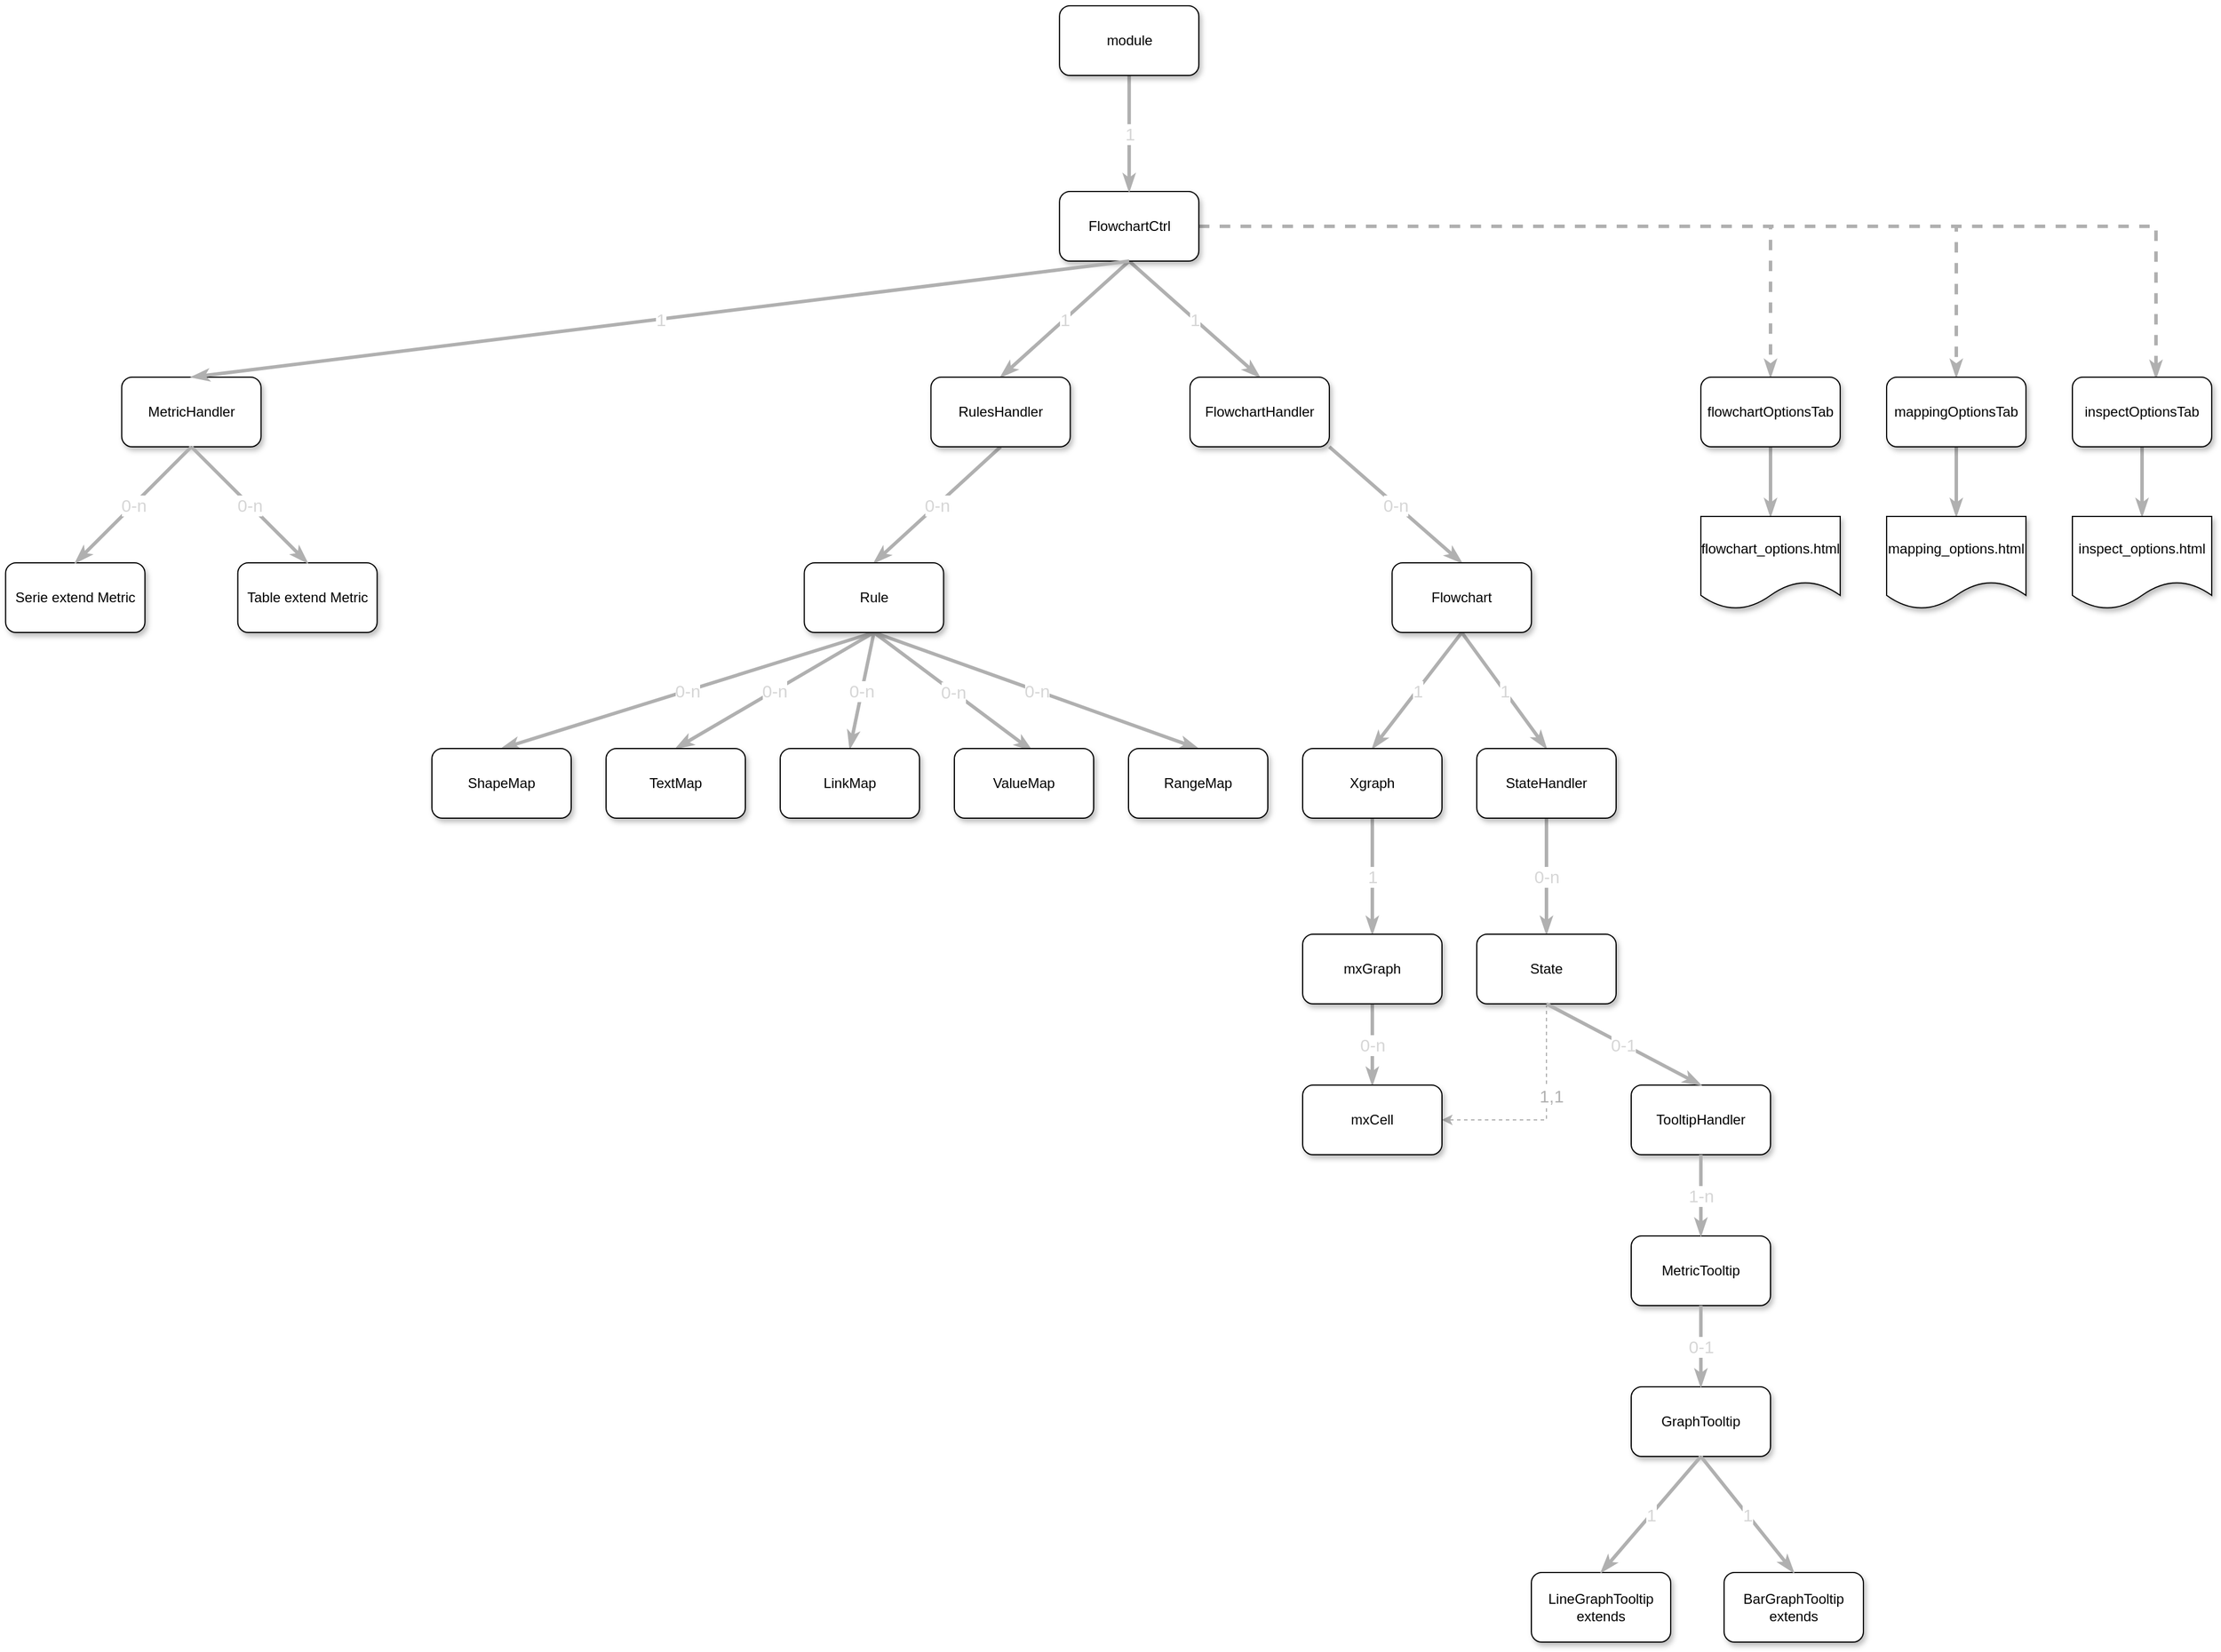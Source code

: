 <mxfile version="12.3.3" type="github" pages="1">
  <diagram id="4MEhEQG-nWIl660bmCpm" name="Page-1">
    <mxGraphModel dx="2272" dy="794" grid="1" gridSize="10" guides="1" tooltips="1" connect="1" arrows="1" fold="1" page="1" pageScale="1" pageWidth="850" pageHeight="1100" math="0" shadow="0">
      <root>
        <mxCell id="0"/>
        <mxCell id="1" parent="0"/>
        <mxCell id="bV-LscC6L0329E-6JN9a-8" value="1" style="rounded=0;orthogonalLoop=1;jettySize=auto;html=1;exitX=0.5;exitY=1;exitDx=0;exitDy=0;endArrow=classicThin;endFill=1;orthogonal=1;entryX=0.5;entryY=0;entryDx=0;entryDy=0;labelBorderColor=none;labelBackgroundColor=#ffffff;strokeColor=#B0B0B0;strokeWidth=3;fontColor=#D6D6D6;fontSize=15;shadow=0;" parent="1" source="bV-LscC6L0329E-6JN9a-1" target="bV-LscC6L0329E-6JN9a-5" edge="1">
          <mxGeometry relative="1" as="geometry"/>
        </mxCell>
        <mxCell id="bV-LscC6L0329E-6JN9a-9" value="1" style="rounded=0;orthogonalLoop=1;jettySize=auto;html=1;entryX=0.5;entryY=0;entryDx=0;entryDy=0;exitX=0.5;exitY=1;exitDx=0;exitDy=0;endArrow=classicThin;endFill=1;orthogonal=1;labelBorderColor=none;labelBackgroundColor=#ffffff;strokeColor=#B0B0B0;strokeWidth=3;fontColor=#D6D6D6;fontSize=15;shadow=0;" parent="1" source="bV-LscC6L0329E-6JN9a-1" target="bV-LscC6L0329E-6JN9a-6" edge="1">
          <mxGeometry relative="1" as="geometry"/>
        </mxCell>
        <mxCell id="bV-LscC6L0329E-6JN9a-39" style="edgeStyle=orthogonalEdgeStyle;rounded=0;orthogonalLoop=1;jettySize=auto;html=1;endArrow=classicThin;endFill=1;dashed=1;labelBorderColor=none;labelBackgroundColor=#ffffff;strokeColor=#B0B0B0;strokeWidth=3;fontColor=#D6D6D6;fontSize=15;shadow=0;" parent="1" source="bV-LscC6L0329E-6JN9a-1" target="bV-LscC6L0329E-6JN9a-38" edge="1">
          <mxGeometry relative="1" as="geometry"/>
        </mxCell>
        <mxCell id="bV-LscC6L0329E-6JN9a-42" style="edgeStyle=orthogonalEdgeStyle;rounded=0;orthogonalLoop=1;jettySize=auto;html=1;entryX=0.5;entryY=0;entryDx=0;entryDy=0;dashed=1;endArrow=classicThin;endFill=1;labelBorderColor=none;labelBackgroundColor=#ffffff;strokeColor=#B0B0B0;strokeWidth=3;fontColor=#D6D6D6;fontSize=15;shadow=0;" parent="1" source="bV-LscC6L0329E-6JN9a-1" target="bV-LscC6L0329E-6JN9a-40" edge="1">
          <mxGeometry relative="1" as="geometry"/>
        </mxCell>
        <mxCell id="bV-LscC6L0329E-6JN9a-43" style="edgeStyle=orthogonalEdgeStyle;rounded=0;orthogonalLoop=1;jettySize=auto;html=1;entryX=0.6;entryY=0.017;entryDx=0;entryDy=0;entryPerimeter=0;dashed=1;endArrow=classicThin;endFill=1;labelBorderColor=none;labelBackgroundColor=#ffffff;strokeColor=#B0B0B0;strokeWidth=3;fontColor=#D6D6D6;fontSize=15;shadow=0;" parent="1" source="bV-LscC6L0329E-6JN9a-1" target="bV-LscC6L0329E-6JN9a-41" edge="1">
          <mxGeometry relative="1" as="geometry"/>
        </mxCell>
        <mxCell id="bV-LscC6L0329E-6JN9a-1" value="FlowchartCtrl" style="rounded=1;whiteSpace=wrap;html=1;fillColor=#FFFFFF;strokeColor=#000000;labelBorderColor=none;shadow=1;gradientColor=none;" parent="1" vertex="1">
          <mxGeometry x="607.579" y="160" width="120" height="60" as="geometry"/>
        </mxCell>
        <mxCell id="bV-LscC6L0329E-6JN9a-13" value="1" style="rounded=0;orthogonalLoop=1;jettySize=auto;html=1;entryX=0.5;entryY=0;entryDx=0;entryDy=0;endArrow=classicThin;endFill=1;orthogonal=1;labelBorderColor=none;labelBackgroundColor=#ffffff;strokeColor=#B0B0B0;strokeWidth=3;fontColor=#D6D6D6;fontSize=15;shadow=0;" parent="1" source="bV-LscC6L0329E-6JN9a-2" target="bV-LscC6L0329E-6JN9a-1" edge="1">
          <mxGeometry relative="1" as="geometry"/>
        </mxCell>
        <mxCell id="bV-LscC6L0329E-6JN9a-2" value="module" style="rounded=1;whiteSpace=wrap;html=1;fillColor=#FFFFFF;strokeColor=#000000;labelBorderColor=none;shadow=1;gradientColor=none;" parent="1" vertex="1">
          <mxGeometry x="607.579" width="120" height="60" as="geometry"/>
        </mxCell>
        <mxCell id="bV-LscC6L0329E-6JN9a-10" value="0-n" style="rounded=0;orthogonalLoop=1;jettySize=auto;html=1;exitX=0.5;exitY=1;exitDx=0;exitDy=0;entryX=0.5;entryY=0;entryDx=0;entryDy=0;endArrow=classicThin;endFill=1;orthogonal=1;labelBorderColor=none;labelBackgroundColor=#ffffff;strokeColor=#B0B0B0;strokeWidth=3;fontColor=#D6D6D6;fontSize=15;shadow=0;" parent="1" source="bV-LscC6L0329E-6JN9a-5" target="bV-LscC6L0329E-6JN9a-7" edge="1">
          <mxGeometry relative="1" as="geometry"/>
        </mxCell>
        <mxCell id="bV-LscC6L0329E-6JN9a-5" value="RulesHandler" style="rounded=1;whiteSpace=wrap;html=1;fillColor=#FFFFFF;strokeColor=#000000;labelBorderColor=none;shadow=1;gradientColor=none;" parent="1" vertex="1">
          <mxGeometry x="496.829" y="320" width="120" height="60" as="geometry"/>
        </mxCell>
        <mxCell id="bV-LscC6L0329E-6JN9a-15" value="0-n" style="rounded=0;orthogonalLoop=1;jettySize=auto;html=1;entryX=0.5;entryY=0;entryDx=0;entryDy=0;endArrow=classicThin;endFill=1;orthogonal=1;labelBorderColor=none;labelBackgroundColor=#ffffff;strokeColor=#B0B0B0;strokeWidth=3;fontColor=#D6D6D6;fontSize=15;shadow=0;" parent="1" source="bV-LscC6L0329E-6JN9a-6" target="bV-LscC6L0329E-6JN9a-14" edge="1">
          <mxGeometry relative="1" as="geometry"/>
        </mxCell>
        <mxCell id="bV-LscC6L0329E-6JN9a-6" value="FlowchartHandler" style="rounded=1;whiteSpace=wrap;html=1;fillColor=#FFFFFF;strokeColor=#000000;labelBorderColor=none;shadow=1;gradientColor=none;" parent="1" vertex="1">
          <mxGeometry x="719.992" y="320" width="120" height="60" as="geometry"/>
        </mxCell>
        <mxCell id="bV-LscC6L0329E-6JN9a-20" value="0-n" style="rounded=0;orthogonalLoop=1;jettySize=auto;html=1;exitX=0.5;exitY=1;exitDx=0;exitDy=0;entryX=0.5;entryY=0;entryDx=0;entryDy=0;endArrow=classicThin;endFill=1;orthogonal=1;labelBorderColor=none;labelBackgroundColor=#ffffff;strokeColor=#B0B0B0;strokeWidth=3;fontColor=#D6D6D6;fontSize=15;shadow=0;" parent="1" source="bV-LscC6L0329E-6JN9a-7" target="bV-LscC6L0329E-6JN9a-16" edge="1">
          <mxGeometry relative="1" as="geometry"/>
        </mxCell>
        <mxCell id="bV-LscC6L0329E-6JN9a-21" value="0-n" style="rounded=0;orthogonalLoop=1;jettySize=auto;html=1;entryX=0.5;entryY=0;entryDx=0;entryDy=0;endArrow=classicThin;endFill=1;exitX=0.5;exitY=1;exitDx=0;exitDy=0;orthogonal=1;labelBorderColor=none;labelBackgroundColor=#ffffff;strokeColor=#B0B0B0;strokeWidth=3;fontColor=#D6D6D6;fontSize=15;shadow=0;" parent="1" source="bV-LscC6L0329E-6JN9a-7" target="bV-LscC6L0329E-6JN9a-17" edge="1">
          <mxGeometry relative="1" as="geometry"/>
        </mxCell>
        <mxCell id="bV-LscC6L0329E-6JN9a-22" value="0-n" style="rounded=0;orthogonalLoop=1;jettySize=auto;html=1;entryX=0.5;entryY=0;entryDx=0;entryDy=0;endArrow=classicThin;endFill=1;exitX=0.5;exitY=1;exitDx=0;exitDy=0;orthogonal=1;labelBorderColor=none;labelBackgroundColor=#ffffff;strokeColor=#B0B0B0;strokeWidth=3;fontColor=#D6D6D6;fontSize=15;shadow=0;" parent="1" source="bV-LscC6L0329E-6JN9a-7" target="bV-LscC6L0329E-6JN9a-18" edge="1">
          <mxGeometry relative="1" as="geometry"/>
        </mxCell>
        <mxCell id="bV-LscC6L0329E-6JN9a-24" value="0-n" style="rounded=0;orthogonalLoop=1;jettySize=auto;html=1;entryX=0.558;entryY=0.033;entryDx=0;entryDy=0;entryPerimeter=0;endArrow=classicThin;endFill=1;orthogonal=1;exitX=0.5;exitY=1;exitDx=0;exitDy=0;labelBorderColor=none;labelBackgroundColor=#ffffff;strokeColor=#B0B0B0;strokeWidth=3;fontColor=#D6D6D6;fontSize=15;shadow=0;" parent="1" source="bV-LscC6L0329E-6JN9a-7" target="bV-LscC6L0329E-6JN9a-23" edge="1">
          <mxGeometry relative="1" as="geometry"/>
        </mxCell>
        <mxCell id="bV-LscC6L0329E-6JN9a-25" value="0-n" style="rounded=0;orthogonalLoop=1;jettySize=auto;html=1;entryX=0.5;entryY=0;entryDx=0;entryDy=0;endArrow=classicThin;endFill=1;orthogonal=1;exitX=0.5;exitY=1;exitDx=0;exitDy=0;labelBorderColor=none;labelBackgroundColor=#ffffff;strokeColor=#B0B0B0;strokeWidth=3;fontColor=#D6D6D6;fontSize=15;shadow=0;" parent="1" source="bV-LscC6L0329E-6JN9a-7" target="bV-LscC6L0329E-6JN9a-19" edge="1">
          <mxGeometry relative="1" as="geometry"/>
        </mxCell>
        <mxCell id="bV-LscC6L0329E-6JN9a-7" value="Rule" style="rounded=1;whiteSpace=wrap;html=1;fillColor=#FFFFFF;strokeColor=#000000;labelBorderColor=none;shadow=1;gradientColor=none;" parent="1" vertex="1">
          <mxGeometry x="387.742" y="480" width="120" height="60" as="geometry"/>
        </mxCell>
        <mxCell id="bV-LscC6L0329E-6JN9a-27" value="1" style="rounded=0;orthogonalLoop=1;jettySize=auto;html=1;entryX=0.5;entryY=0;entryDx=0;entryDy=0;endArrow=classicThin;endFill=1;exitX=0.5;exitY=1;exitDx=0;exitDy=0;orthogonal=1;labelBorderColor=none;labelBackgroundColor=#ffffff;strokeColor=#B0B0B0;strokeWidth=3;fontColor=#D6D6D6;fontSize=15;shadow=0;" parent="1" source="bV-LscC6L0329E-6JN9a-14" target="bV-LscC6L0329E-6JN9a-26" edge="1">
          <mxGeometry relative="1" as="geometry"/>
        </mxCell>
        <mxCell id="bV-LscC6L0329E-6JN9a-31" value="1" style="rounded=0;orthogonalLoop=1;jettySize=auto;html=1;endArrow=classicThin;endFill=1;entryX=0.5;entryY=0;entryDx=0;entryDy=0;exitX=0.5;exitY=1;exitDx=0;exitDy=0;orthogonal=1;labelBorderColor=none;labelBackgroundColor=#ffffff;strokeColor=#B0B0B0;strokeWidth=3;fontColor=#D6D6D6;fontSize=15;shadow=0;" parent="1" source="bV-LscC6L0329E-6JN9a-14" target="bV-LscC6L0329E-6JN9a-30" edge="1">
          <mxGeometry relative="1" as="geometry"/>
        </mxCell>
        <mxCell id="bV-LscC6L0329E-6JN9a-14" value="Flowchart" style="rounded=1;whiteSpace=wrap;html=1;fillColor=#FFFFFF;strokeColor=#000000;labelBorderColor=none;shadow=1;gradientColor=none;" parent="1" vertex="1">
          <mxGeometry x="894.068" y="480" width="120" height="60" as="geometry"/>
        </mxCell>
        <mxCell id="bV-LscC6L0329E-6JN9a-16" value="ShapeMap" style="rounded=1;whiteSpace=wrap;html=1;fillColor=#FFFFFF;strokeColor=#000000;labelBorderColor=none;shadow=1;gradientColor=none;" parent="1" vertex="1">
          <mxGeometry x="67" y="640" width="120" height="60" as="geometry"/>
        </mxCell>
        <mxCell id="bV-LscC6L0329E-6JN9a-17" value="TextMap" style="rounded=1;whiteSpace=wrap;html=1;fillColor=#FFFFFF;strokeColor=#000000;labelBorderColor=none;shadow=1;gradientColor=none;" parent="1" vertex="1">
          <mxGeometry x="217" y="640" width="120" height="60" as="geometry"/>
        </mxCell>
        <mxCell id="bV-LscC6L0329E-6JN9a-18" value="LinkMap" style="rounded=1;whiteSpace=wrap;html=1;fillColor=#FFFFFF;strokeColor=#000000;labelBorderColor=none;shadow=1;gradientColor=none;" parent="1" vertex="1">
          <mxGeometry x="367" y="640" width="120" height="60" as="geometry"/>
        </mxCell>
        <mxCell id="bV-LscC6L0329E-6JN9a-19" value="RangeMap" style="rounded=1;whiteSpace=wrap;html=1;fillColor=#FFFFFF;strokeColor=#000000;labelBorderColor=none;shadow=1;gradientColor=none;" parent="1" vertex="1">
          <mxGeometry x="667" y="640" width="120" height="60" as="geometry"/>
        </mxCell>
        <mxCell id="bV-LscC6L0329E-6JN9a-23" value="ValueMap" style="rounded=1;whiteSpace=wrap;html=1;fillColor=#FFFFFF;strokeColor=#000000;labelBorderColor=none;shadow=1;gradientColor=none;" parent="1" vertex="1">
          <mxGeometry x="517" y="640" width="120" height="60" as="geometry"/>
        </mxCell>
        <mxCell id="bV-LscC6L0329E-6JN9a-29" value="1" style="rounded=0;orthogonalLoop=1;jettySize=auto;html=1;endArrow=classicThin;endFill=1;orthogonal=1;labelBorderColor=none;labelBackgroundColor=#ffffff;strokeColor=#B0B0B0;strokeWidth=3;fontColor=#D6D6D6;fontSize=15;shadow=0;" parent="1" source="bV-LscC6L0329E-6JN9a-26" target="bV-LscC6L0329E-6JN9a-28" edge="1">
          <mxGeometry relative="1" as="geometry"/>
        </mxCell>
        <mxCell id="bV-LscC6L0329E-6JN9a-26" value="Xgraph" style="rounded=1;whiteSpace=wrap;html=1;fillColor=#FFFFFF;strokeColor=#000000;labelBorderColor=none;shadow=1;gradientColor=none;" parent="1" vertex="1">
          <mxGeometry x="817" y="640" width="120" height="60" as="geometry"/>
        </mxCell>
        <mxCell id="bV-LscC6L0329E-6JN9a-35" value="0-n" style="edgeStyle=none;rounded=0;orthogonalLoop=1;jettySize=auto;html=1;entryX=0.5;entryY=0;entryDx=0;entryDy=0;endArrow=classicThin;endFill=1;labelBorderColor=none;labelBackgroundColor=#ffffff;strokeColor=#B0B0B0;strokeWidth=3;fontColor=#D6D6D6;fontSize=15;shadow=0;" parent="1" source="bV-LscC6L0329E-6JN9a-28" target="bV-LscC6L0329E-6JN9a-34" edge="1">
          <mxGeometry relative="1" as="geometry"/>
        </mxCell>
        <mxCell id="bV-LscC6L0329E-6JN9a-28" value="mxGraph" style="rounded=1;whiteSpace=wrap;html=1;fillColor=#FFFFFF;strokeColor=#000000;labelBorderColor=none;shadow=1;gradientColor=none;" parent="1" vertex="1">
          <mxGeometry x="817" y="800" width="120" height="60" as="geometry"/>
        </mxCell>
        <mxCell id="bV-LscC6L0329E-6JN9a-33" value="0-n" style="rounded=0;orthogonalLoop=1;jettySize=auto;html=1;entryX=0.5;entryY=0;entryDx=0;entryDy=0;endArrow=classicThin;endFill=1;orthogonal=1;labelBorderColor=none;labelBackgroundColor=#ffffff;strokeColor=#B0B0B0;strokeWidth=3;fontColor=#D6D6D6;fontSize=15;shadow=0;" parent="1" source="bV-LscC6L0329E-6JN9a-30" target="bV-LscC6L0329E-6JN9a-32" edge="1">
          <mxGeometry relative="1" as="geometry"/>
        </mxCell>
        <mxCell id="bV-LscC6L0329E-6JN9a-30" value="StateHandler" style="rounded=1;whiteSpace=wrap;html=1;fillColor=#FFFFFF;strokeColor=#000000;labelBorderColor=none;shadow=1;gradientColor=none;" parent="1" vertex="1">
          <mxGeometry x="967" y="640" width="120" height="60" as="geometry"/>
        </mxCell>
        <mxCell id="_LfRGwQ-ybBCiPOzob_8-3" style="edgeStyle=orthogonalEdgeStyle;rounded=0;orthogonalLoop=1;jettySize=auto;html=1;entryX=1;entryY=0.5;entryDx=0;entryDy=0;exitX=0.5;exitY=1;exitDx=0;exitDy=0;dashed=1;strokeColor=#B0B0B0;shadow=0;" parent="1" source="bV-LscC6L0329E-6JN9a-32" target="bV-LscC6L0329E-6JN9a-34" edge="1">
          <mxGeometry relative="1" as="geometry"/>
        </mxCell>
        <mxCell id="_LfRGwQ-ybBCiPOzob_8-4" value="1,1" style="text;html=1;resizable=0;points=[];align=center;verticalAlign=middle;labelBackgroundColor=#ffffff;fontColor=#B0B0B0;fontSize=15;" parent="_LfRGwQ-ybBCiPOzob_8-3" vertex="1" connectable="0">
          <mxGeometry x="-0.168" y="4" relative="1" as="geometry">
            <mxPoint as="offset"/>
          </mxGeometry>
        </mxCell>
        <mxCell id="bV-LscC6L0329E-6JN9a-32" value="State" style="rounded=1;whiteSpace=wrap;html=1;fillColor=#FFFFFF;strokeColor=#000000;labelBorderColor=none;shadow=1;gradientColor=none;" parent="1" vertex="1">
          <mxGeometry x="967" y="800" width="120" height="60" as="geometry"/>
        </mxCell>
        <mxCell id="bV-LscC6L0329E-6JN9a-34" value="mxCell" style="rounded=1;whiteSpace=wrap;html=1;fillColor=#FFFFFF;strokeColor=#000000;labelBorderColor=none;shadow=1;gradientColor=none;" parent="1" vertex="1">
          <mxGeometry x="817" y="930" width="120" height="60" as="geometry"/>
        </mxCell>
        <mxCell id="bV-LscC6L0329E-6JN9a-47" style="edgeStyle=orthogonalEdgeStyle;rounded=0;orthogonalLoop=1;jettySize=auto;html=1;endArrow=classicThin;endFill=1;labelBorderColor=none;labelBackgroundColor=#ffffff;strokeColor=#B0B0B0;strokeWidth=3;fontColor=#D6D6D6;fontSize=15;shadow=0;" parent="1" source="bV-LscC6L0329E-6JN9a-38" target="bV-LscC6L0329E-6JN9a-44" edge="1">
          <mxGeometry relative="1" as="geometry"/>
        </mxCell>
        <mxCell id="bV-LscC6L0329E-6JN9a-38" value="flowchartOptionsTab" style="rounded=1;whiteSpace=wrap;html=1;fillColor=#FFFFFF;strokeColor=#000000;labelBorderColor=none;shadow=1;gradientColor=none;" parent="1" vertex="1">
          <mxGeometry x="1160" y="320" width="120" height="60" as="geometry"/>
        </mxCell>
        <mxCell id="bV-LscC6L0329E-6JN9a-48" style="edgeStyle=orthogonalEdgeStyle;rounded=0;orthogonalLoop=1;jettySize=auto;html=1;entryX=0.5;entryY=0;entryDx=0;entryDy=0;endArrow=classicThin;endFill=1;labelBorderColor=none;labelBackgroundColor=#ffffff;strokeColor=#B0B0B0;strokeWidth=3;fontColor=#D6D6D6;fontSize=15;shadow=0;" parent="1" source="bV-LscC6L0329E-6JN9a-40" target="bV-LscC6L0329E-6JN9a-45" edge="1">
          <mxGeometry relative="1" as="geometry"/>
        </mxCell>
        <mxCell id="bV-LscC6L0329E-6JN9a-40" value="mappingOptionsTab" style="rounded=1;whiteSpace=wrap;html=1;fillColor=#FFFFFF;strokeColor=#000000;labelBorderColor=none;shadow=1;gradientColor=none;" parent="1" vertex="1">
          <mxGeometry x="1320" y="320" width="120" height="60" as="geometry"/>
        </mxCell>
        <mxCell id="bV-LscC6L0329E-6JN9a-49" style="edgeStyle=orthogonalEdgeStyle;rounded=0;orthogonalLoop=1;jettySize=auto;html=1;entryX=0.5;entryY=0;entryDx=0;entryDy=0;endArrow=classicThin;endFill=1;labelBorderColor=none;labelBackgroundColor=#ffffff;strokeColor=#B0B0B0;strokeWidth=3;fontColor=#D6D6D6;fontSize=15;shadow=0;" parent="1" source="bV-LscC6L0329E-6JN9a-41" target="bV-LscC6L0329E-6JN9a-46" edge="1">
          <mxGeometry relative="1" as="geometry"/>
        </mxCell>
        <mxCell id="bV-LscC6L0329E-6JN9a-41" value="inspectOptionsTab" style="rounded=1;whiteSpace=wrap;html=1;fillColor=#FFFFFF;strokeColor=#000000;labelBorderColor=none;shadow=1;gradientColor=none;glass=0;" parent="1" vertex="1">
          <mxGeometry x="1480" y="320" width="120" height="60" as="geometry"/>
        </mxCell>
        <mxCell id="bV-LscC6L0329E-6JN9a-44" value="flowchart_options.html" style="shape=document;whiteSpace=wrap;html=1;boundedLbl=1;fillColor=#FFFFFF;strokeColor=#000000;labelBorderColor=none;shadow=1;gradientColor=none;" parent="1" vertex="1">
          <mxGeometry x="1160" y="440" width="120" height="80" as="geometry"/>
        </mxCell>
        <mxCell id="bV-LscC6L0329E-6JN9a-45" value="mapping_options.html" style="shape=document;whiteSpace=wrap;html=1;boundedLbl=1;fillColor=#FFFFFF;strokeColor=#000000;labelBorderColor=none;shadow=1;gradientColor=none;" parent="1" vertex="1">
          <mxGeometry x="1320" y="440" width="120" height="80" as="geometry"/>
        </mxCell>
        <mxCell id="bV-LscC6L0329E-6JN9a-46" value="inspect_options.html" style="shape=document;whiteSpace=wrap;html=1;boundedLbl=1;fillColor=#FFFFFF;strokeColor=#000000;labelBorderColor=none;shadow=1;gradientColor=none;" parent="1" vertex="1">
          <mxGeometry x="1480" y="440" width="120" height="80" as="geometry"/>
        </mxCell>
        <mxCell id="l0Rkj0HlI-U1IX-2Wov2-1" value="MetricHandler&lt;font color=&quot;#999999&quot;&gt;&lt;span style=&quot;font-size: 10px&quot;&gt;&lt;br&gt;&lt;/span&gt;&lt;/font&gt;" style="rounded=1;whiteSpace=wrap;html=1;fillColor=#FFFFFF;strokeColor=#000000;labelBorderColor=none;shadow=1;gradientColor=none;" vertex="1" parent="1">
          <mxGeometry x="-200.171" y="320" width="120" height="60" as="geometry"/>
        </mxCell>
        <mxCell id="l0Rkj0HlI-U1IX-2Wov2-4" value="1" style="rounded=0;orthogonalLoop=1;jettySize=auto;html=1;exitX=0.5;exitY=1;exitDx=0;exitDy=0;endArrow=classicThin;endFill=1;orthogonal=1;entryX=0.5;entryY=0;entryDx=0;entryDy=0;labelBorderColor=none;labelBackgroundColor=#ffffff;strokeColor=#B0B0B0;strokeWidth=3;fontColor=#D6D6D6;fontSize=15;shadow=0;" edge="1" parent="1" source="bV-LscC6L0329E-6JN9a-1" target="l0Rkj0HlI-U1IX-2Wov2-1">
          <mxGeometry relative="1" as="geometry">
            <mxPoint x="678" y="230" as="sourcePoint"/>
            <mxPoint x="567" y="330" as="targetPoint"/>
          </mxGeometry>
        </mxCell>
        <mxCell id="l0Rkj0HlI-U1IX-2Wov2-5" value="Serie extend Metric" style="rounded=1;whiteSpace=wrap;html=1;fillColor=#FFFFFF;strokeColor=#000000;labelBorderColor=none;shadow=1;gradientColor=none;" vertex="1" parent="1">
          <mxGeometry x="-300.171" y="480" width="120" height="60" as="geometry"/>
        </mxCell>
        <mxCell id="l0Rkj0HlI-U1IX-2Wov2-6" value="Table extend Metric" style="rounded=1;whiteSpace=wrap;html=1;fillColor=#FFFFFF;strokeColor=#000000;labelBorderColor=none;shadow=1;gradientColor=none;" vertex="1" parent="1">
          <mxGeometry x="-100.171" y="480" width="120" height="60" as="geometry"/>
        </mxCell>
        <mxCell id="l0Rkj0HlI-U1IX-2Wov2-7" value="0-n" style="rounded=0;orthogonalLoop=1;jettySize=auto;html=1;exitX=0.5;exitY=1;exitDx=0;exitDy=0;endArrow=classicThin;endFill=1;orthogonal=1;entryX=0.5;entryY=0;entryDx=0;entryDy=0;labelBorderColor=none;labelBackgroundColor=#ffffff;strokeColor=#B0B0B0;strokeWidth=3;fontColor=#D6D6D6;fontSize=15;shadow=0;" edge="1" parent="1" source="l0Rkj0HlI-U1IX-2Wov2-1" target="l0Rkj0HlI-U1IX-2Wov2-5">
          <mxGeometry relative="1" as="geometry">
            <mxPoint x="478" y="420" as="sourcePoint"/>
            <mxPoint x="-330" y="520" as="targetPoint"/>
          </mxGeometry>
        </mxCell>
        <mxCell id="l0Rkj0HlI-U1IX-2Wov2-8" value="0-n" style="rounded=0;orthogonalLoop=1;jettySize=auto;html=1;exitX=0.5;exitY=1;exitDx=0;exitDy=0;endArrow=classicThin;endFill=1;orthogonal=1;entryX=0.5;entryY=0;entryDx=0;entryDy=0;labelBorderColor=none;labelBackgroundColor=#ffffff;strokeColor=#B0B0B0;strokeWidth=3;fontColor=#D6D6D6;fontSize=15;shadow=0;" edge="1" parent="1" source="l0Rkj0HlI-U1IX-2Wov2-1" target="l0Rkj0HlI-U1IX-2Wov2-6">
          <mxGeometry relative="1" as="geometry">
            <mxPoint x="-130" y="390" as="sourcePoint"/>
            <mxPoint x="-250" y="650" as="targetPoint"/>
          </mxGeometry>
        </mxCell>
        <mxCell id="l0Rkj0HlI-U1IX-2Wov2-9" value="TooltipHandler" style="rounded=1;whiteSpace=wrap;html=1;fillColor=#FFFFFF;strokeColor=#000000;labelBorderColor=none;shadow=1;gradientColor=none;" vertex="1" parent="1">
          <mxGeometry x="1100" y="930" width="120" height="60" as="geometry"/>
        </mxCell>
        <mxCell id="l0Rkj0HlI-U1IX-2Wov2-10" value="0-1" style="rounded=0;orthogonalLoop=1;jettySize=auto;html=1;entryX=0.5;entryY=0;entryDx=0;entryDy=0;endArrow=classicThin;endFill=1;orthogonal=1;labelBorderColor=none;labelBackgroundColor=#ffffff;strokeColor=#B0B0B0;strokeWidth=3;fontColor=#D6D6D6;fontSize=15;shadow=0;exitX=0.5;exitY=1;exitDx=0;exitDy=0;" edge="1" parent="1" source="bV-LscC6L0329E-6JN9a-32" target="l0Rkj0HlI-U1IX-2Wov2-9">
          <mxGeometry relative="1" as="geometry">
            <mxPoint x="1037" y="710" as="sourcePoint"/>
            <mxPoint x="1037" y="810" as="targetPoint"/>
          </mxGeometry>
        </mxCell>
        <mxCell id="l0Rkj0HlI-U1IX-2Wov2-11" value="MetricTooltip" style="rounded=1;whiteSpace=wrap;html=1;fillColor=#FFFFFF;strokeColor=#000000;labelBorderColor=none;shadow=1;gradientColor=none;" vertex="1" parent="1">
          <mxGeometry x="1100" y="1060" width="120" height="60" as="geometry"/>
        </mxCell>
        <mxCell id="l0Rkj0HlI-U1IX-2Wov2-12" value="1-n" style="rounded=0;orthogonalLoop=1;jettySize=auto;html=1;entryX=0.5;entryY=0;entryDx=0;entryDy=0;endArrow=classicThin;endFill=1;orthogonal=1;labelBorderColor=none;labelBackgroundColor=#ffffff;strokeColor=#B0B0B0;strokeWidth=3;fontColor=#D6D6D6;fontSize=15;shadow=0;exitX=0.5;exitY=1;exitDx=0;exitDy=0;" edge="1" parent="1" source="l0Rkj0HlI-U1IX-2Wov2-9" target="l0Rkj0HlI-U1IX-2Wov2-11">
          <mxGeometry relative="1" as="geometry">
            <mxPoint x="1037" y="870" as="sourcePoint"/>
            <mxPoint x="1170" y="940" as="targetPoint"/>
          </mxGeometry>
        </mxCell>
        <mxCell id="l0Rkj0HlI-U1IX-2Wov2-13" value="GraphTooltip" style="rounded=1;whiteSpace=wrap;html=1;fillColor=#FFFFFF;strokeColor=#000000;labelBorderColor=none;shadow=1;gradientColor=none;" vertex="1" parent="1">
          <mxGeometry x="1100" y="1190" width="120" height="60" as="geometry"/>
        </mxCell>
        <mxCell id="l0Rkj0HlI-U1IX-2Wov2-14" value="0-1" style="rounded=0;orthogonalLoop=1;jettySize=auto;html=1;entryX=0.5;entryY=0;entryDx=0;entryDy=0;endArrow=classicThin;endFill=1;orthogonal=1;labelBorderColor=none;labelBackgroundColor=#ffffff;strokeColor=#B0B0B0;strokeWidth=3;fontColor=#D6D6D6;fontSize=15;shadow=0;exitX=0.5;exitY=1;exitDx=0;exitDy=0;" edge="1" parent="1" source="l0Rkj0HlI-U1IX-2Wov2-11" target="l0Rkj0HlI-U1IX-2Wov2-13">
          <mxGeometry relative="1" as="geometry">
            <mxPoint x="1170" y="1000" as="sourcePoint"/>
            <mxPoint x="1170" y="1070" as="targetPoint"/>
          </mxGeometry>
        </mxCell>
        <mxCell id="l0Rkj0HlI-U1IX-2Wov2-15" value="LineGraphTooltip&lt;br&gt;extends" style="rounded=1;whiteSpace=wrap;html=1;fillColor=#FFFFFF;strokeColor=#000000;labelBorderColor=none;shadow=1;gradientColor=none;" vertex="1" parent="1">
          <mxGeometry x="1014" y="1350" width="120" height="60" as="geometry"/>
        </mxCell>
        <mxCell id="l0Rkj0HlI-U1IX-2Wov2-16" value="BarGraphTooltip&lt;br&gt;extends" style="rounded=1;whiteSpace=wrap;html=1;fillColor=#FFFFFF;strokeColor=#000000;labelBorderColor=none;shadow=1;gradientColor=none;" vertex="1" parent="1">
          <mxGeometry x="1180" y="1350" width="120" height="60" as="geometry"/>
        </mxCell>
        <mxCell id="l0Rkj0HlI-U1IX-2Wov2-17" value="1" style="rounded=0;orthogonalLoop=1;jettySize=auto;html=1;entryX=0.5;entryY=0;entryDx=0;entryDy=0;endArrow=classicThin;endFill=1;orthogonal=1;labelBorderColor=none;labelBackgroundColor=#ffffff;strokeColor=#B0B0B0;strokeWidth=3;fontColor=#D6D6D6;fontSize=15;shadow=0;" edge="1" parent="1" target="l0Rkj0HlI-U1IX-2Wov2-15">
          <mxGeometry relative="1" as="geometry">
            <mxPoint x="1160" y="1250" as="sourcePoint"/>
            <mxPoint x="1080" y="1340" as="targetPoint"/>
          </mxGeometry>
        </mxCell>
        <mxCell id="l0Rkj0HlI-U1IX-2Wov2-18" value="1" style="rounded=0;orthogonalLoop=1;jettySize=auto;html=1;entryX=0.5;entryY=0;entryDx=0;entryDy=0;endArrow=classicThin;endFill=1;orthogonal=1;labelBorderColor=none;labelBackgroundColor=#ffffff;strokeColor=#B0B0B0;strokeWidth=3;fontColor=#D6D6D6;fontSize=15;shadow=0;exitX=0.5;exitY=1;exitDx=0;exitDy=0;" edge="1" parent="1" source="l0Rkj0HlI-U1IX-2Wov2-13" target="l0Rkj0HlI-U1IX-2Wov2-16">
          <mxGeometry relative="1" as="geometry">
            <mxPoint x="1110" y="1260" as="sourcePoint"/>
            <mxPoint x="1110" y="1330" as="targetPoint"/>
          </mxGeometry>
        </mxCell>
      </root>
    </mxGraphModel>
  </diagram>
</mxfile>
